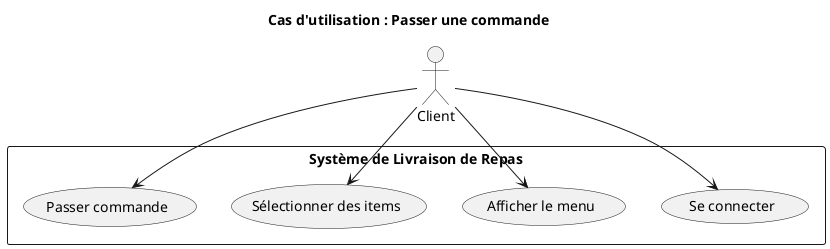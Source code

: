 
@startuml
title Cas d'utilisation : Passer une commande

actor Client

rectangle "Système de Livraison de Repas" {
  usecase "Se connecter" as UC1
  usecase "Afficher le menu" as UC2
  usecase "Sélectionner des items" as UC3
  usecase "Passer commande" as UC4
}

Client --> UC1
Client --> UC2
Client --> UC3
Client --> UC4

@enduml
